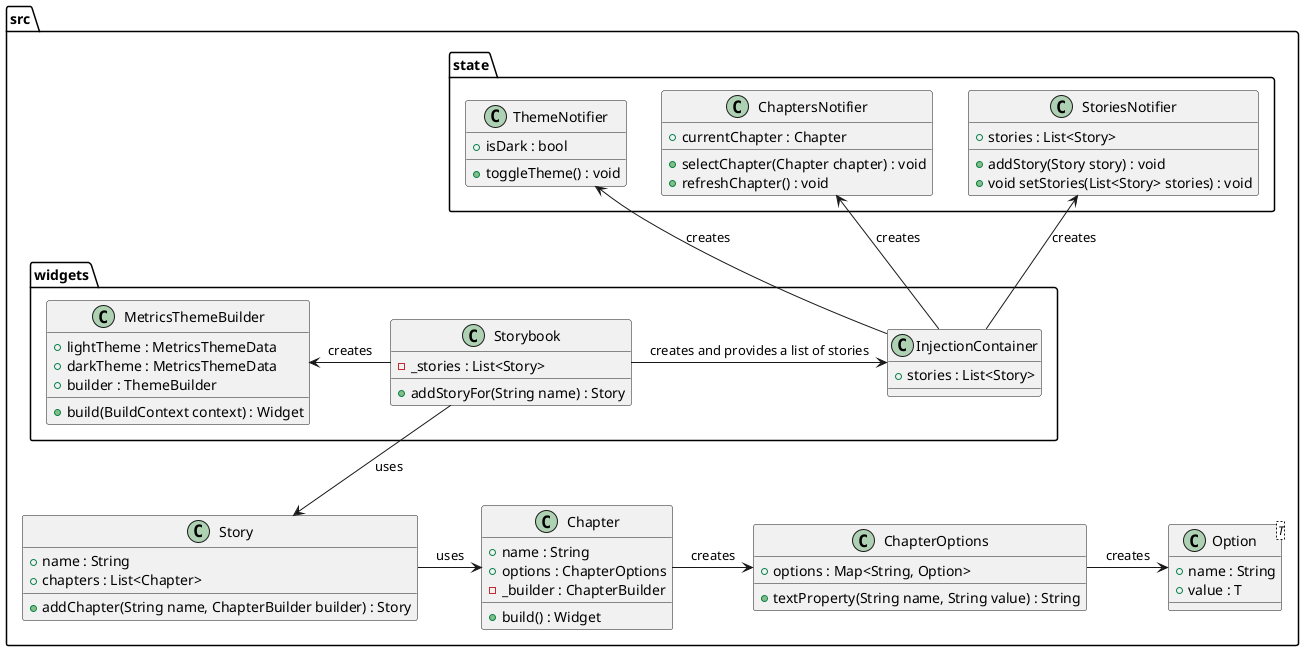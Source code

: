 @startuml metrics_storybook_class_diagram

package src {
    package widgets {
        class Storybook {
            - _stories : List<Story>

            + addStoryFor(String name) : Story
        }

        class InjectionContainer {
            + stories : List<Story>
        }

        class MetricsThemeBuilder {
            + lightTheme : MetricsThemeData
            + darkTheme : MetricsThemeData
            + builder : ThemeBuilder
            + build(BuildContext context) : Widget
        }
    }

    package state {
        class StoriesNotifier {
            + stories : List<Story>

            + addStory(Story story) : void
            + void setStories(List<Story> stories) : void
        }

        class ChaptersNotifier {
            + currentChapter : Chapter

            + selectChapter(Chapter chapter) : void
            + refreshChapter() : void
        }

        class ThemeNotifier {
            + isDark : bool

            + toggleTheme() : void
        }
    }

    class Story {
        + name : String
        + chapters : List<Chapter>

        + addChapter(String name, ChapterBuilder builder) : Story
    }

    class Chapter {
        + name : String
        + options : ChapterOptions
        - _builder : ChapterBuilder

        + build() : Widget
    }

    class ChapterOptions {
        + options : Map<String, Option>
        + textProperty(String name, String value) : String
    }

    class Option<T> {
        + name : String
        + value : T
    }
}

Storybook -> InjectionContainer : creates and provides a list of stories
Storybook -left-> MetricsThemeBuilder : creates
InjectionContainer -up-> StoriesNotifier : creates
InjectionContainer -up-> ChaptersNotifier : creates
InjectionContainer -up-> ThemeNotifier : creates
Storybook -down-> Story : uses
Story -right-> Chapter : uses
Chapter -right-> ChapterOptions : creates
ChapterOptions -> Option : creates
@enduml
